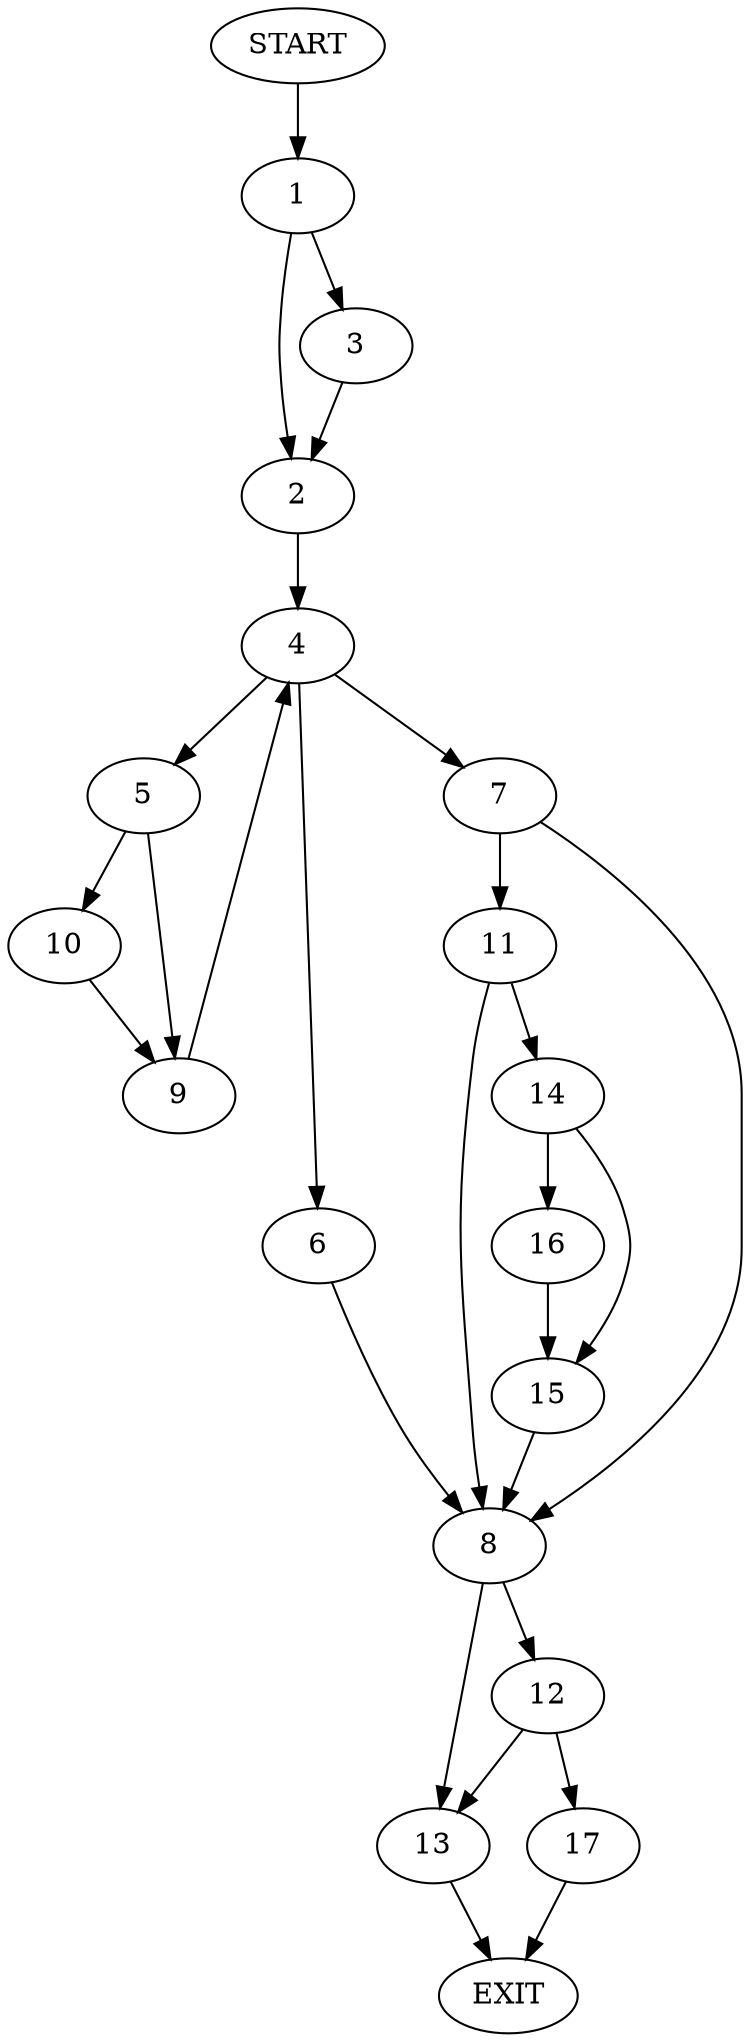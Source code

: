 digraph {
0 [label="START"]
18 [label="EXIT"]
0 -> 1
1 -> 2
1 -> 3
3 -> 2
2 -> 4
4 -> 5
4 -> 6
4 -> 7
6 -> 8
5 -> 9
5 -> 10
7 -> 8
7 -> 11
8 -> 12
8 -> 13
11 -> 14
11 -> 8
14 -> 15
14 -> 16
15 -> 8
16 -> 15
9 -> 4
10 -> 9
12 -> 17
12 -> 13
13 -> 18
17 -> 18
}
